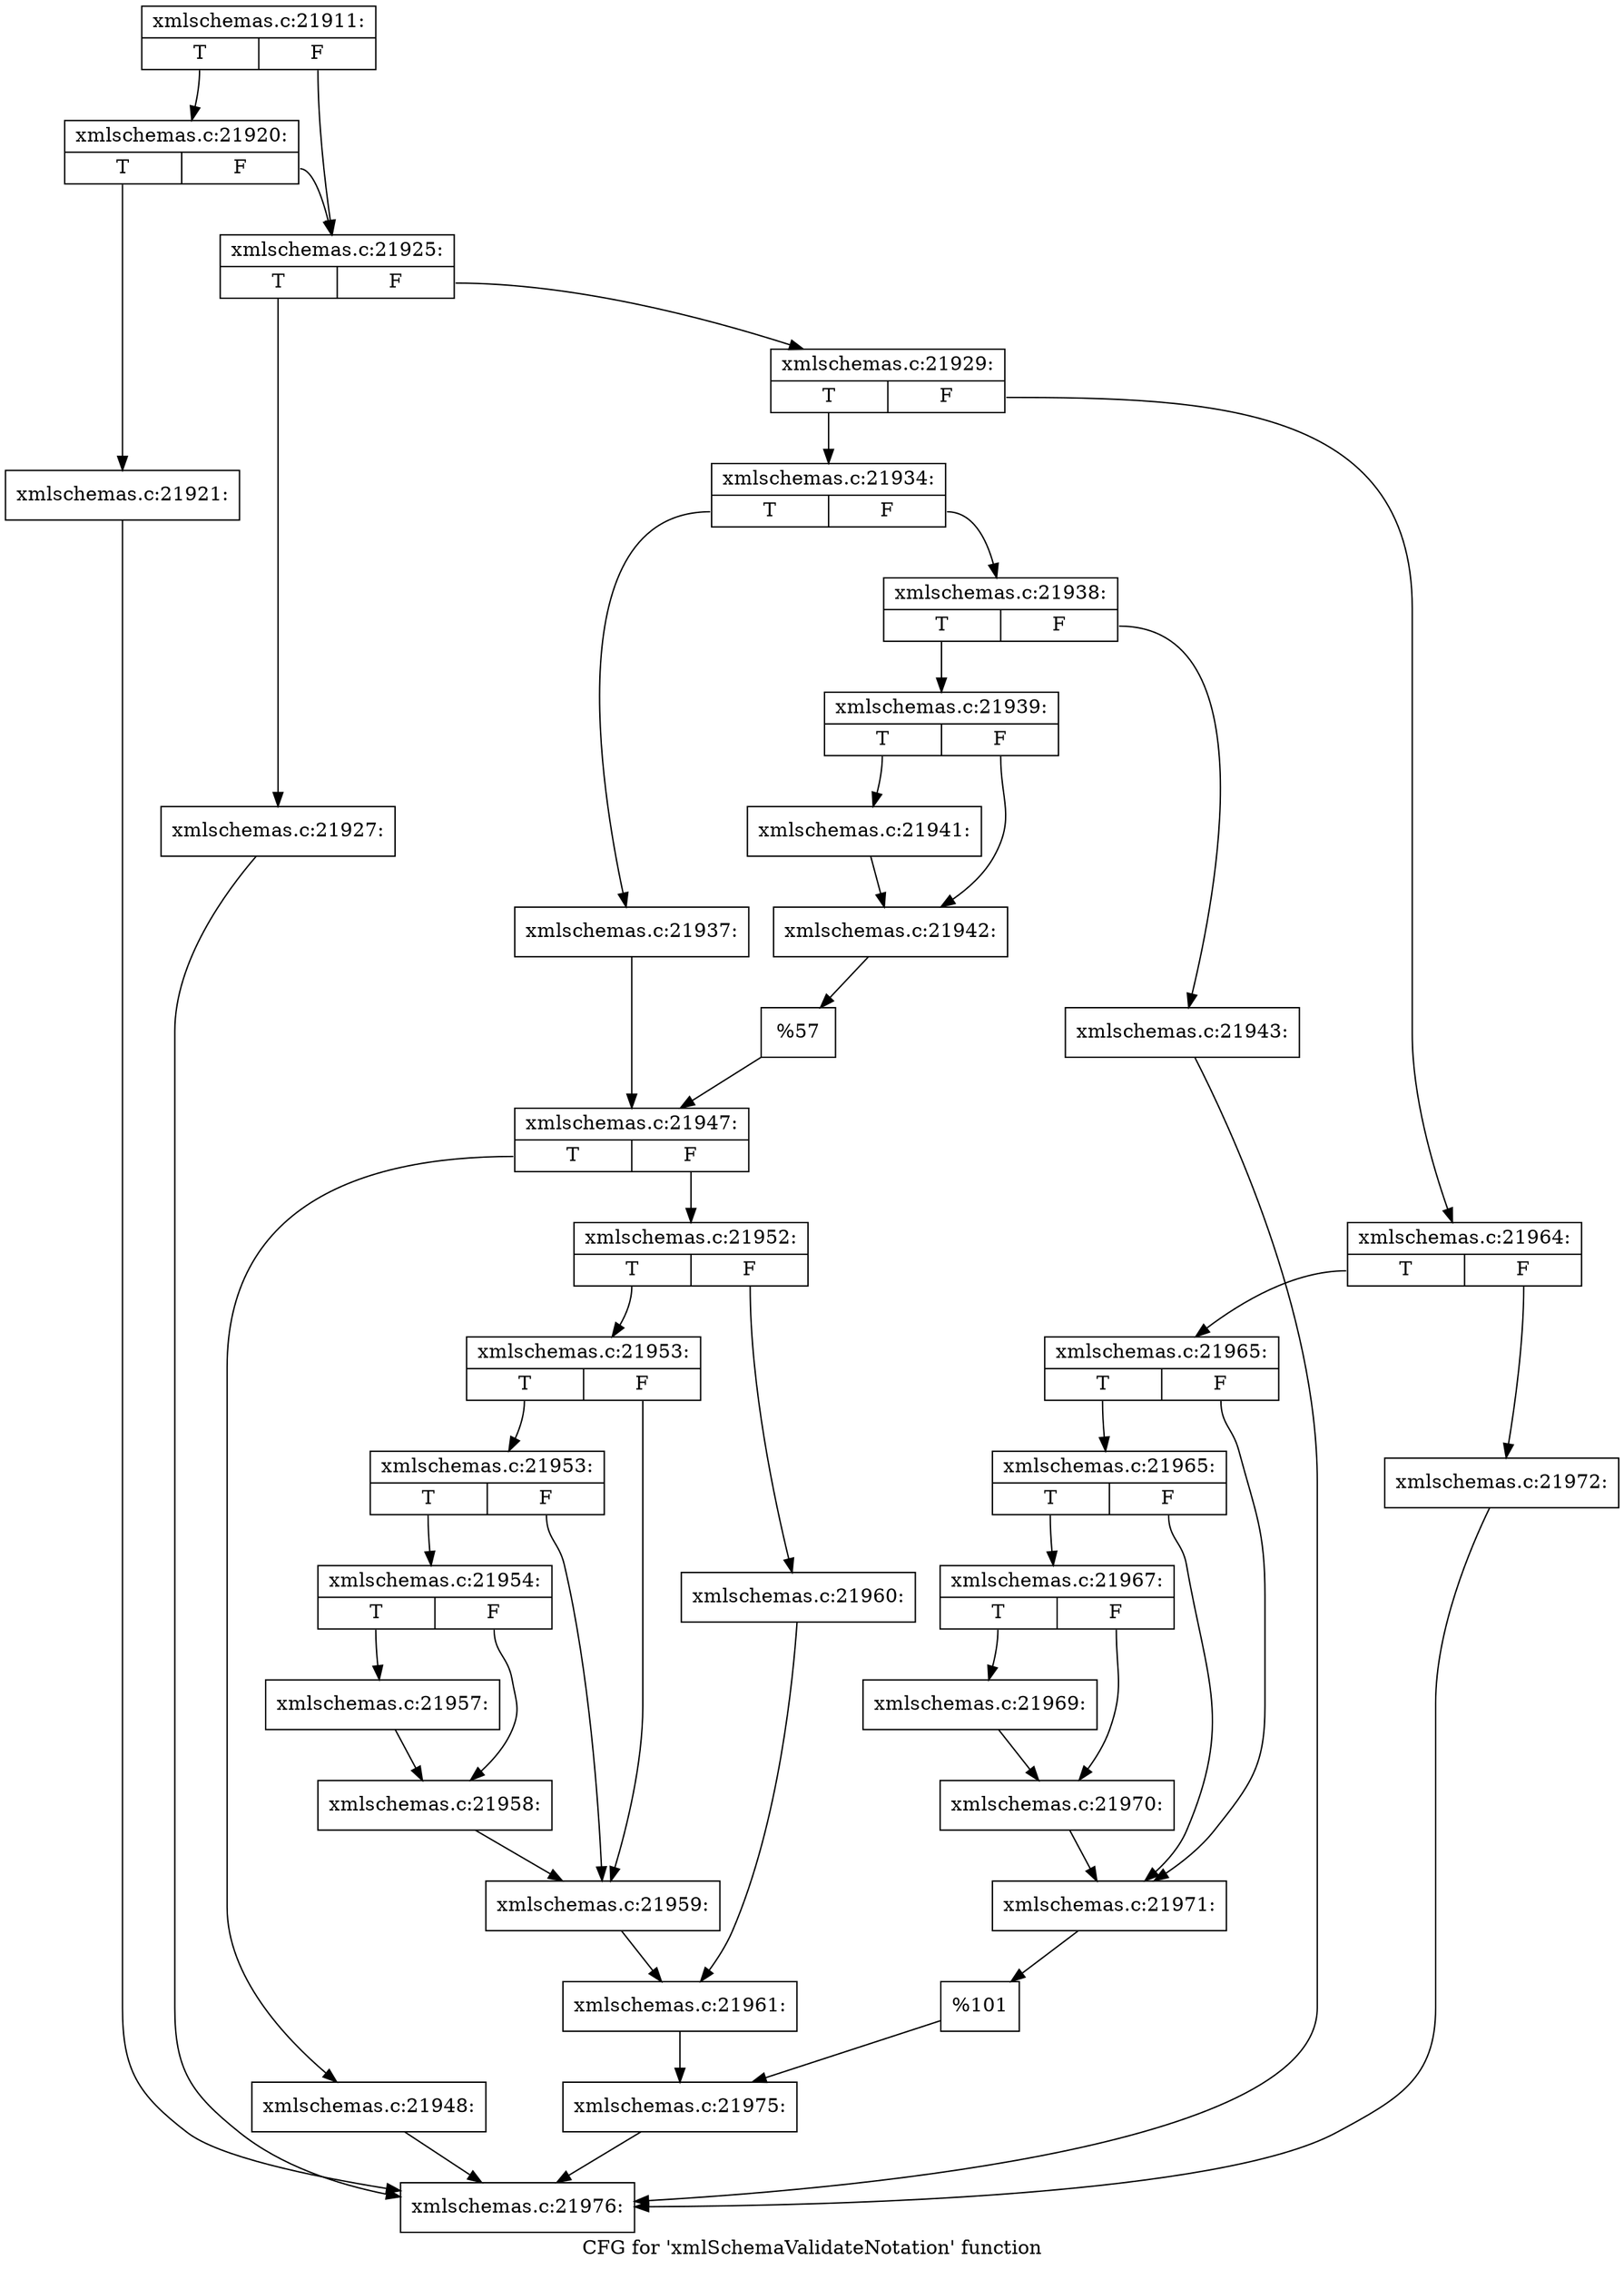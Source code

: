 digraph "CFG for 'xmlSchemaValidateNotation' function" {
	label="CFG for 'xmlSchemaValidateNotation' function";

	Node0x55d02667d420 [shape=record,label="{xmlschemas.c:21911:|{<s0>T|<s1>F}}"];
	Node0x55d02667d420:s0 -> Node0x55d026680310;
	Node0x55d02667d420:s1 -> Node0x55d0266802c0;
	Node0x55d026680310 [shape=record,label="{xmlschemas.c:21920:|{<s0>T|<s1>F}}"];
	Node0x55d026680310:s0 -> Node0x55d026680270;
	Node0x55d026680310:s1 -> Node0x55d0266802c0;
	Node0x55d026680270 [shape=record,label="{xmlschemas.c:21921:}"];
	Node0x55d026680270 -> Node0x55d02667dad0;
	Node0x55d0266802c0 [shape=record,label="{xmlschemas.c:21925:|{<s0>T|<s1>F}}"];
	Node0x55d0266802c0:s0 -> Node0x55d026681220;
	Node0x55d0266802c0:s1 -> Node0x55d026681270;
	Node0x55d026681220 [shape=record,label="{xmlschemas.c:21927:}"];
	Node0x55d026681220 -> Node0x55d02667dad0;
	Node0x55d026681270 [shape=record,label="{xmlschemas.c:21929:|{<s0>T|<s1>F}}"];
	Node0x55d026681270:s0 -> Node0x55d026682970;
	Node0x55d026681270:s1 -> Node0x55d026682a10;
	Node0x55d026682970 [shape=record,label="{xmlschemas.c:21934:|{<s0>T|<s1>F}}"];
	Node0x55d026682970:s0 -> Node0x55d026683050;
	Node0x55d026682970:s1 -> Node0x55d0266830f0;
	Node0x55d026683050 [shape=record,label="{xmlschemas.c:21937:}"];
	Node0x55d026683050 -> Node0x55d0266830a0;
	Node0x55d0266830f0 [shape=record,label="{xmlschemas.c:21938:|{<s0>T|<s1>F}}"];
	Node0x55d0266830f0:s0 -> Node0x55d026683930;
	Node0x55d0266830f0:s1 -> Node0x55d0266839d0;
	Node0x55d026683930 [shape=record,label="{xmlschemas.c:21939:|{<s0>T|<s1>F}}"];
	Node0x55d026683930:s0 -> Node0x55d0266842b0;
	Node0x55d026683930:s1 -> Node0x55d026684300;
	Node0x55d0266842b0 [shape=record,label="{xmlschemas.c:21941:}"];
	Node0x55d0266842b0 -> Node0x55d026684300;
	Node0x55d026684300 [shape=record,label="{xmlschemas.c:21942:}"];
	Node0x55d026684300 -> Node0x55d026683980;
	Node0x55d0266839d0 [shape=record,label="{xmlschemas.c:21943:}"];
	Node0x55d0266839d0 -> Node0x55d02667dad0;
	Node0x55d026683980 [shape=record,label="{%57}"];
	Node0x55d026683980 -> Node0x55d0266830a0;
	Node0x55d0266830a0 [shape=record,label="{xmlschemas.c:21947:|{<s0>T|<s1>F}}"];
	Node0x55d0266830a0:s0 -> Node0x55d026685040;
	Node0x55d0266830a0:s1 -> Node0x55d026685090;
	Node0x55d026685040 [shape=record,label="{xmlschemas.c:21948:}"];
	Node0x55d026685040 -> Node0x55d02667dad0;
	Node0x55d026685090 [shape=record,label="{xmlschemas.c:21952:|{<s0>T|<s1>F}}"];
	Node0x55d026685090:s0 -> Node0x55d026685950;
	Node0x55d026685090:s1 -> Node0x55d0266859f0;
	Node0x55d026685950 [shape=record,label="{xmlschemas.c:21953:|{<s0>T|<s1>F}}"];
	Node0x55d026685950:s0 -> Node0x55d0266862c0;
	Node0x55d026685950:s1 -> Node0x55d026686270;
	Node0x55d0266862c0 [shape=record,label="{xmlschemas.c:21953:|{<s0>T|<s1>F}}"];
	Node0x55d0266862c0:s0 -> Node0x55d026686220;
	Node0x55d0266862c0:s1 -> Node0x55d026686270;
	Node0x55d026686220 [shape=record,label="{xmlschemas.c:21954:|{<s0>T|<s1>F}}"];
	Node0x55d026686220:s0 -> Node0x55d026686e30;
	Node0x55d026686220:s1 -> Node0x55d026686e80;
	Node0x55d026686e30 [shape=record,label="{xmlschemas.c:21957:}"];
	Node0x55d026686e30 -> Node0x55d026686e80;
	Node0x55d026686e80 [shape=record,label="{xmlschemas.c:21958:}"];
	Node0x55d026686e80 -> Node0x55d026686270;
	Node0x55d026686270 [shape=record,label="{xmlschemas.c:21959:}"];
	Node0x55d026686270 -> Node0x55d0266859a0;
	Node0x55d0266859f0 [shape=record,label="{xmlschemas.c:21960:}"];
	Node0x55d0266859f0 -> Node0x55d0266859a0;
	Node0x55d0266859a0 [shape=record,label="{xmlschemas.c:21961:}"];
	Node0x55d0266859a0 -> Node0x55d0266829c0;
	Node0x55d026682a10 [shape=record,label="{xmlschemas.c:21964:|{<s0>T|<s1>F}}"];
	Node0x55d026682a10:s0 -> Node0x55d026687be0;
	Node0x55d026682a10:s1 -> Node0x55d026687c80;
	Node0x55d026687be0 [shape=record,label="{xmlschemas.c:21965:|{<s0>T|<s1>F}}"];
	Node0x55d026687be0:s0 -> Node0x55d026688290;
	Node0x55d026687be0:s1 -> Node0x55d026688240;
	Node0x55d026688290 [shape=record,label="{xmlschemas.c:21965:|{<s0>T|<s1>F}}"];
	Node0x55d026688290:s0 -> Node0x55d0266881f0;
	Node0x55d026688290:s1 -> Node0x55d026688240;
	Node0x55d0266881f0 [shape=record,label="{xmlschemas.c:21967:|{<s0>T|<s1>F}}"];
	Node0x55d0266881f0:s0 -> Node0x55d026688ae0;
	Node0x55d0266881f0:s1 -> Node0x55d026688b30;
	Node0x55d026688ae0 [shape=record,label="{xmlschemas.c:21969:}"];
	Node0x55d026688ae0 -> Node0x55d026688b30;
	Node0x55d026688b30 [shape=record,label="{xmlschemas.c:21970:}"];
	Node0x55d026688b30 -> Node0x55d026688240;
	Node0x55d026688240 [shape=record,label="{xmlschemas.c:21971:}"];
	Node0x55d026688240 -> Node0x55d026687c30;
	Node0x55d026687c80 [shape=record,label="{xmlschemas.c:21972:}"];
	Node0x55d026687c80 -> Node0x55d02667dad0;
	Node0x55d026687c30 [shape=record,label="{%101}"];
	Node0x55d026687c30 -> Node0x55d0266829c0;
	Node0x55d0266829c0 [shape=record,label="{xmlschemas.c:21975:}"];
	Node0x55d0266829c0 -> Node0x55d02667dad0;
	Node0x55d02667dad0 [shape=record,label="{xmlschemas.c:21976:}"];
}
